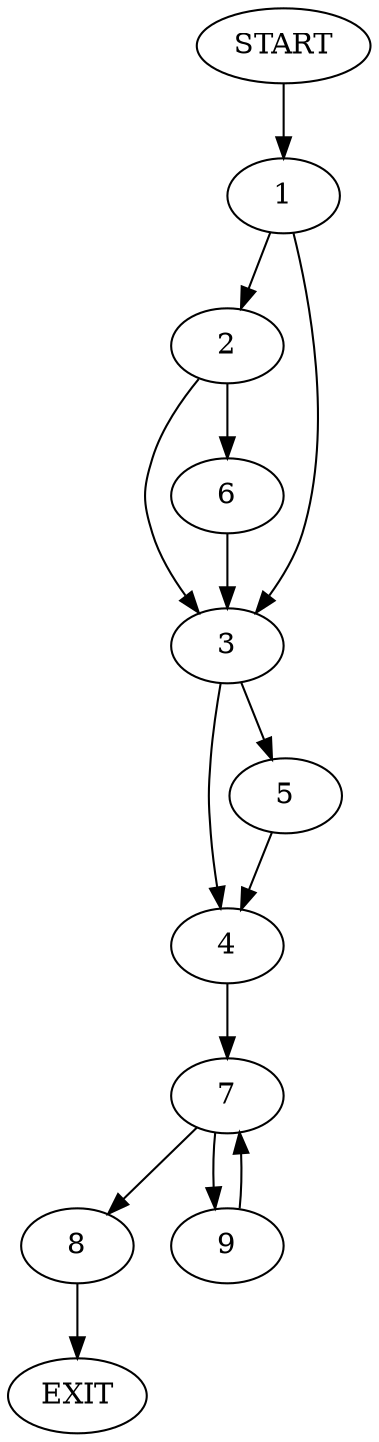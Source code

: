 digraph {
0 [label="START"]
10 [label="EXIT"]
0 -> 1
1 -> 2
1 -> 3
3 -> 4
3 -> 5
2 -> 6
2 -> 3
6 -> 3
5 -> 4
4 -> 7
7 -> 8
7 -> 9
8 -> 10
9 -> 7
}
